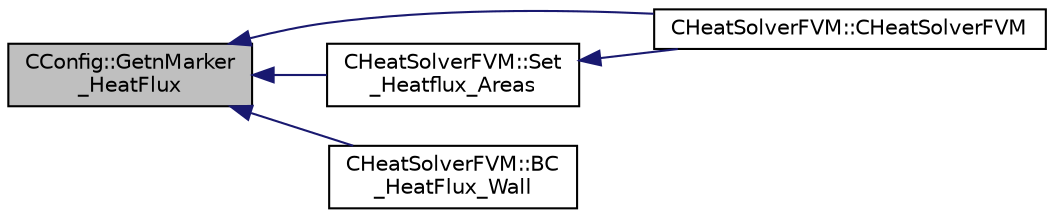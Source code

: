 digraph "CConfig::GetnMarker_HeatFlux"
{
  edge [fontname="Helvetica",fontsize="10",labelfontname="Helvetica",labelfontsize="10"];
  node [fontname="Helvetica",fontsize="10",shape=record];
  rankdir="LR";
  Node9012 [label="CConfig::GetnMarker\l_HeatFlux",height=0.2,width=0.4,color="black", fillcolor="grey75", style="filled", fontcolor="black"];
  Node9012 -> Node9013 [dir="back",color="midnightblue",fontsize="10",style="solid",fontname="Helvetica"];
  Node9013 [label="CHeatSolverFVM::CHeatSolverFVM",height=0.2,width=0.4,color="black", fillcolor="white", style="filled",URL="$class_c_heat_solver_f_v_m.html#a42af03c3f465c905fbc3ecbee398f5be",tooltip="Constructor of the class. "];
  Node9012 -> Node9014 [dir="back",color="midnightblue",fontsize="10",style="solid",fontname="Helvetica"];
  Node9014 [label="CHeatSolverFVM::Set\l_Heatflux_Areas",height=0.2,width=0.4,color="black", fillcolor="white", style="filled",URL="$class_c_heat_solver_f_v_m.html#a1746cdf2e4dadde9ec3ba0bae059d9a7",tooltip="A virtual member. "];
  Node9014 -> Node9013 [dir="back",color="midnightblue",fontsize="10",style="solid",fontname="Helvetica"];
  Node9012 -> Node9015 [dir="back",color="midnightblue",fontsize="10",style="solid",fontname="Helvetica"];
  Node9015 [label="CHeatSolverFVM::BC\l_HeatFlux_Wall",height=0.2,width=0.4,color="black", fillcolor="white", style="filled",URL="$class_c_heat_solver_f_v_m.html#ae37f2deac6090f973d605975790f32f1",tooltip="Impose a constant heat-flux condition at the wall. "];
}
